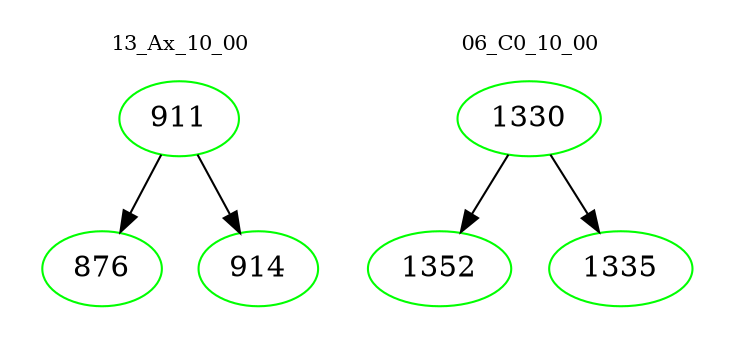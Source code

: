 digraph{
subgraph cluster_0 {
color = white
label = "13_Ax_10_00";
fontsize=10;
T0_911 [label="911", color="green"]
T0_911 -> T0_876 [color="black"]
T0_876 [label="876", color="green"]
T0_911 -> T0_914 [color="black"]
T0_914 [label="914", color="green"]
}
subgraph cluster_1 {
color = white
label = "06_C0_10_00";
fontsize=10;
T1_1330 [label="1330", color="green"]
T1_1330 -> T1_1352 [color="black"]
T1_1352 [label="1352", color="green"]
T1_1330 -> T1_1335 [color="black"]
T1_1335 [label="1335", color="green"]
}
}
